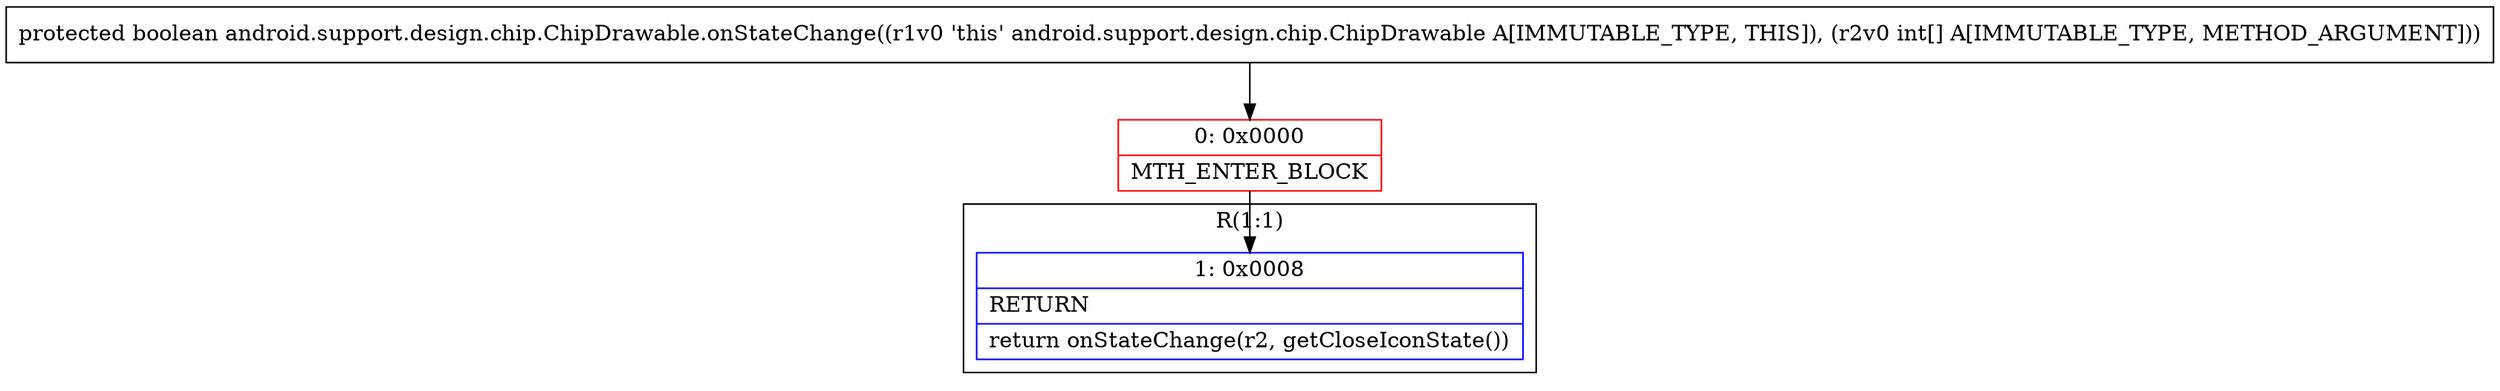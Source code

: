 digraph "CFG forandroid.support.design.chip.ChipDrawable.onStateChange([I)Z" {
subgraph cluster_Region_1791020468 {
label = "R(1:1)";
node [shape=record,color=blue];
Node_1 [shape=record,label="{1\:\ 0x0008|RETURN\l|return onStateChange(r2, getCloseIconState())\l}"];
}
Node_0 [shape=record,color=red,label="{0\:\ 0x0000|MTH_ENTER_BLOCK\l}"];
MethodNode[shape=record,label="{protected boolean android.support.design.chip.ChipDrawable.onStateChange((r1v0 'this' android.support.design.chip.ChipDrawable A[IMMUTABLE_TYPE, THIS]), (r2v0 int[] A[IMMUTABLE_TYPE, METHOD_ARGUMENT])) }"];
MethodNode -> Node_0;
Node_0 -> Node_1;
}

